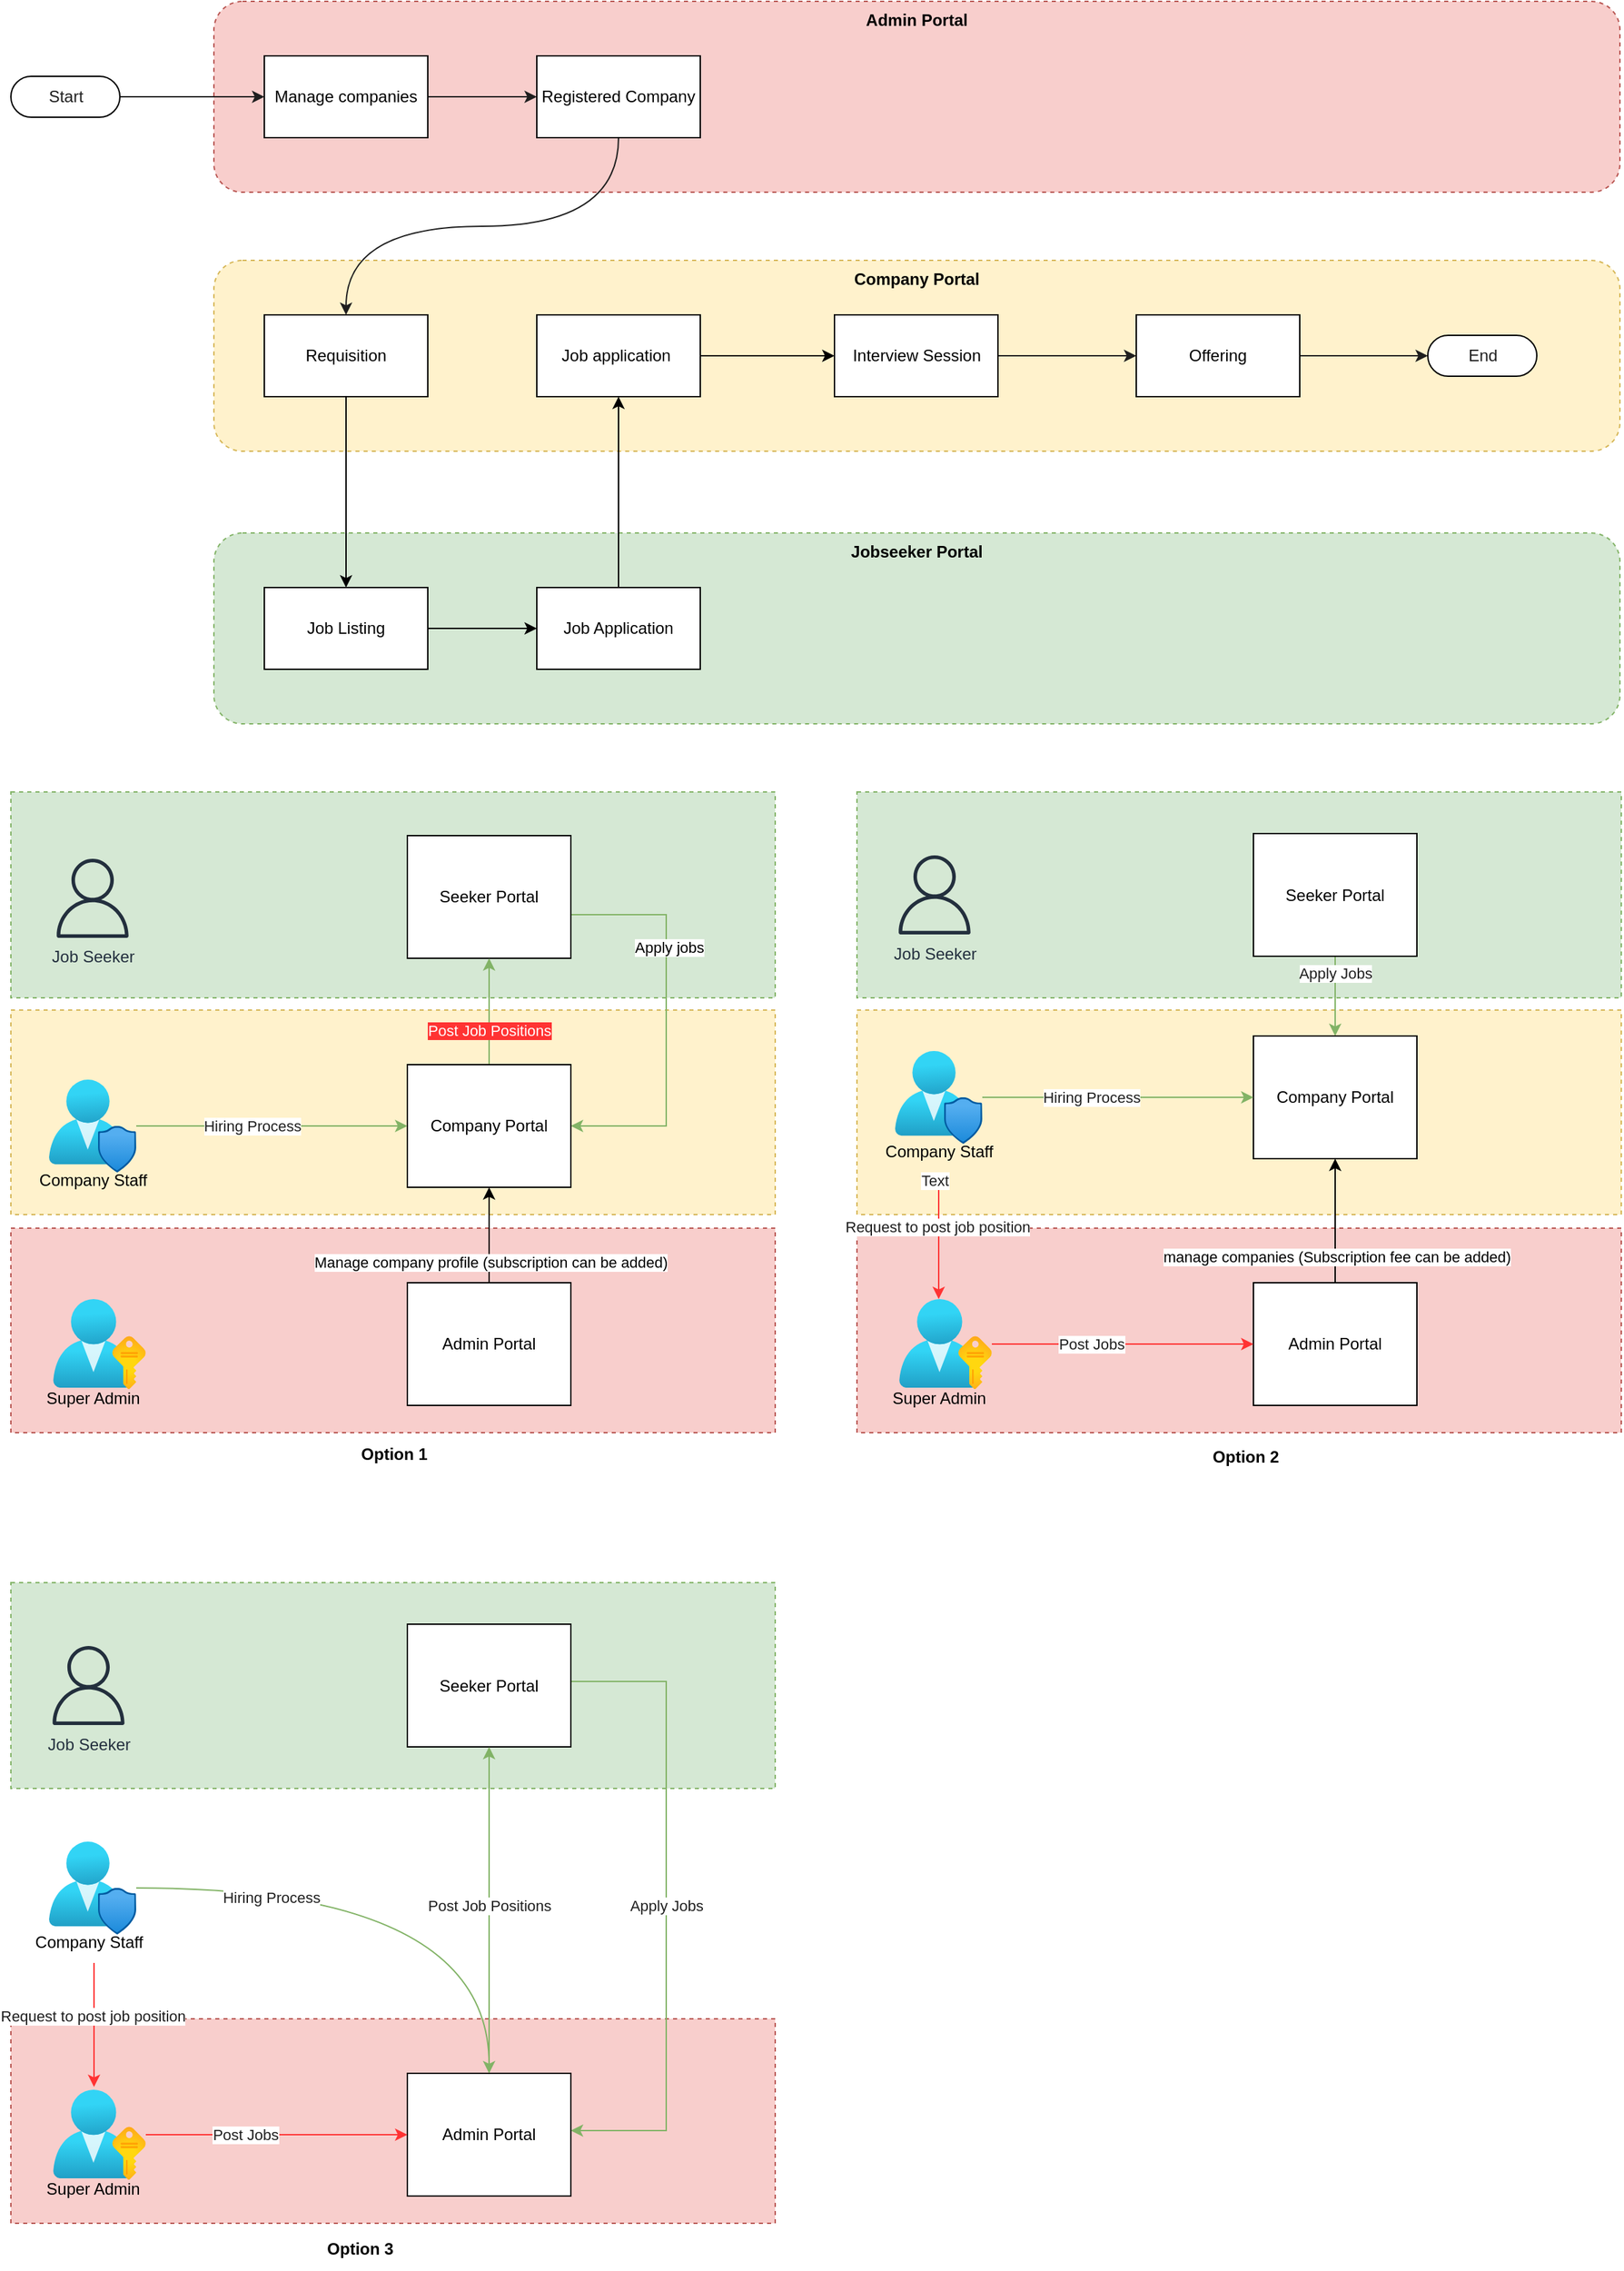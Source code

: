<mxfile version="20.6.1" type="device" pages="3"><diagram id="lP6gr-6sLA18o8LnfYd-" name="Workflow"><mxGraphModel dx="1577" dy="1968" grid="1" gridSize="10" guides="1" tooltips="1" connect="1" arrows="1" fold="1" page="0" pageScale="1" pageWidth="850" pageHeight="1100" math="0" shadow="0"><root><mxCell id="0"/><mxCell id="1" parent="0"/><mxCell id="UUYV4uFRKy1nEiMNTJcm-24" value="" style="rounded=0;whiteSpace=wrap;html=1;dashed=1;fillColor=#f8cecc;strokeColor=#b85450;" parent="1" vertex="1"><mxGeometry x="59" y="460" width="561" height="150" as="geometry"/></mxCell><mxCell id="UUYV4uFRKy1nEiMNTJcm-22" value="" style="rounded=0;whiteSpace=wrap;html=1;dashed=1;fillColor=#fff2cc;strokeColor=#d6b656;" parent="1" vertex="1"><mxGeometry x="59" y="300" width="561" height="150" as="geometry"/></mxCell><mxCell id="UUYV4uFRKy1nEiMNTJcm-21" value="" style="rounded=0;whiteSpace=wrap;html=1;dashed=1;fillColor=#d5e8d4;strokeColor=#82b366;" parent="1" vertex="1"><mxGeometry x="59" y="140" width="561" height="151" as="geometry"/></mxCell><mxCell id="UUYV4uFRKy1nEiMNTJcm-19" style="edgeStyle=orthogonalEdgeStyle;rounded=0;orthogonalLoop=1;jettySize=auto;html=1;entryX=1;entryY=0.5;entryDx=0;entryDy=0;fillColor=#d5e8d4;strokeColor=#82b366;" parent="1" source="UUYV4uFRKy1nEiMNTJcm-2" target="UUYV4uFRKy1nEiMNTJcm-7" edge="1"><mxGeometry relative="1" as="geometry"><Array as="points"><mxPoint x="540" y="230"/><mxPoint x="540" y="385"/></Array></mxGeometry></mxCell><mxCell id="UUYV4uFRKy1nEiMNTJcm-20" value="Apply jobs" style="edgeLabel;html=1;align=center;verticalAlign=middle;resizable=0;points=[];" parent="UUYV4uFRKy1nEiMNTJcm-19" vertex="1" connectable="0"><mxGeometry x="-0.017" y="2" relative="1" as="geometry"><mxPoint y="-51" as="offset"/></mxGeometry></mxCell><mxCell id="UUYV4uFRKy1nEiMNTJcm-2" value="Seeker Portal" style="rounded=0;whiteSpace=wrap;html=1;" parent="1" vertex="1"><mxGeometry x="350" y="172" width="120" height="90" as="geometry"/></mxCell><mxCell id="UUYV4uFRKy1nEiMNTJcm-5" value="Job Seeker" style="sketch=0;outlineConnect=0;fontColor=#232F3E;gradientColor=none;fillColor=#232F3D;strokeColor=none;dashed=0;verticalLabelPosition=bottom;verticalAlign=top;align=center;html=1;fontSize=12;fontStyle=0;aspect=fixed;pointerEvents=1;shape=mxgraph.aws4.user;" parent="1" vertex="1"><mxGeometry x="90" y="189" width="58" height="58" as="geometry"/></mxCell><mxCell id="UUYV4uFRKy1nEiMNTJcm-17" style="edgeStyle=orthogonalEdgeStyle;rounded=0;orthogonalLoop=1;jettySize=auto;html=1;entryX=0.5;entryY=1;entryDx=0;entryDy=0;fillColor=#d5e8d4;strokeColor=#82b366;" parent="1" source="UUYV4uFRKy1nEiMNTJcm-7" target="UUYV4uFRKy1nEiMNTJcm-2" edge="1"><mxGeometry relative="1" as="geometry"/></mxCell><mxCell id="UUYV4uFRKy1nEiMNTJcm-18" value="Post Job Positions" style="edgeLabel;html=1;align=center;verticalAlign=middle;resizable=0;points=[];fontColor=#FFFFFF;labelBackgroundColor=#FF3333;" parent="UUYV4uFRKy1nEiMNTJcm-17" vertex="1" connectable="0"><mxGeometry x="-0.143" relative="1" as="geometry"><mxPoint y="8" as="offset"/></mxGeometry></mxCell><mxCell id="UUYV4uFRKy1nEiMNTJcm-7" value="Company Portal" style="rounded=0;whiteSpace=wrap;html=1;" parent="1" vertex="1"><mxGeometry x="350" y="340" width="120" height="90" as="geometry"/></mxCell><mxCell id="UUYV4uFRKy1nEiMNTJcm-26" style="edgeStyle=orthogonalEdgeStyle;rounded=0;orthogonalLoop=1;jettySize=auto;html=1;entryX=0.5;entryY=1;entryDx=0;entryDy=0;" parent="1" source="UUYV4uFRKy1nEiMNTJcm-8" target="UUYV4uFRKy1nEiMNTJcm-7" edge="1"><mxGeometry relative="1" as="geometry"/></mxCell><mxCell id="UUYV4uFRKy1nEiMNTJcm-27" value="Manage company profile (subscription can be added)" style="edgeLabel;html=1;align=center;verticalAlign=middle;resizable=0;points=[];" parent="UUYV4uFRKy1nEiMNTJcm-26" vertex="1" connectable="0"><mxGeometry x="-0.566" y="-1" relative="1" as="geometry"><mxPoint as="offset"/></mxGeometry></mxCell><mxCell id="UUYV4uFRKy1nEiMNTJcm-8" value="Admin Portal" style="rounded=0;whiteSpace=wrap;html=1;" parent="1" vertex="1"><mxGeometry x="350" y="500" width="120" height="90" as="geometry"/></mxCell><mxCell id="UUYV4uFRKy1nEiMNTJcm-102" style="edgeStyle=orthogonalEdgeStyle;rounded=0;orthogonalLoop=1;jettySize=auto;html=1;strokeColor=#82b366;fontColor=#1F1F1F;fillColor=#d5e8d4;" parent="1" source="UUYV4uFRKy1nEiMNTJcm-10" target="UUYV4uFRKy1nEiMNTJcm-7" edge="1"><mxGeometry relative="1" as="geometry"/></mxCell><mxCell id="UUYV4uFRKy1nEiMNTJcm-103" value="Hiring Process" style="edgeLabel;html=1;align=center;verticalAlign=middle;resizable=0;points=[];fontColor=#1F1F1F;" parent="UUYV4uFRKy1nEiMNTJcm-102" vertex="1" connectable="0"><mxGeometry x="-0.149" y="2" relative="1" as="geometry"><mxPoint y="2" as="offset"/></mxGeometry></mxCell><mxCell id="UUYV4uFRKy1nEiMNTJcm-10" value="" style="aspect=fixed;html=1;points=[];align=center;image;fontSize=12;image=img/lib/azure2/management_governance/User_Privacy.svg;" parent="1" vertex="1"><mxGeometry x="87" y="351" width="64" height="68" as="geometry"/></mxCell><mxCell id="UUYV4uFRKy1nEiMNTJcm-12" value="Company Staff" style="text;html=1;align=center;verticalAlign=middle;resizable=0;points=[];autosize=1;strokeColor=none;fillColor=none;" parent="1" vertex="1"><mxGeometry x="69" y="410" width="100" height="30" as="geometry"/></mxCell><mxCell id="UUYV4uFRKy1nEiMNTJcm-13" value="" style="aspect=fixed;html=1;points=[];align=center;image;fontSize=12;image=img/lib/azure2/azure_stack/User_Subscriptions.svg;" parent="1" vertex="1"><mxGeometry x="90" y="512" width="68" height="66" as="geometry"/></mxCell><mxCell id="UUYV4uFRKy1nEiMNTJcm-14" value="Super Admin" style="text;html=1;align=center;verticalAlign=middle;resizable=0;points=[];autosize=1;strokeColor=none;fillColor=none;" parent="1" vertex="1"><mxGeometry x="74" y="570" width="90" height="30" as="geometry"/></mxCell><mxCell id="UUYV4uFRKy1nEiMNTJcm-28" value="Option 1" style="text;html=1;align=center;verticalAlign=middle;resizable=0;points=[];autosize=1;strokeColor=none;fillColor=none;fontStyle=1" parent="1" vertex="1"><mxGeometry x="304.5" y="611" width="70" height="30" as="geometry"/></mxCell><mxCell id="UUYV4uFRKy1nEiMNTJcm-29" value="" style="rounded=0;whiteSpace=wrap;html=1;dashed=1;fillColor=#f8cecc;strokeColor=#b85450;" parent="1" vertex="1"><mxGeometry x="680" y="460" width="561" height="150" as="geometry"/></mxCell><mxCell id="UUYV4uFRKy1nEiMNTJcm-30" value="" style="rounded=0;whiteSpace=wrap;html=1;dashed=1;fillColor=#fff2cc;strokeColor=#d6b656;" parent="1" vertex="1"><mxGeometry x="680" y="300" width="561" height="150" as="geometry"/></mxCell><mxCell id="UUYV4uFRKy1nEiMNTJcm-31" value="" style="rounded=0;whiteSpace=wrap;html=1;dashed=1;fillColor=#d5e8d4;strokeColor=#82b366;" parent="1" vertex="1"><mxGeometry x="680" y="140" width="561" height="151" as="geometry"/></mxCell><mxCell id="UUYV4uFRKy1nEiMNTJcm-32" style="edgeStyle=orthogonalEdgeStyle;rounded=0;orthogonalLoop=1;jettySize=auto;html=1;exitX=0.5;exitY=1;exitDx=0;exitDy=0;entryX=0.5;entryY=0;entryDx=0;entryDy=0;fillColor=#d5e8d4;strokeColor=#82b366;" parent="1" source="UUYV4uFRKy1nEiMNTJcm-34" target="UUYV4uFRKy1nEiMNTJcm-39" edge="1"><mxGeometry relative="1" as="geometry"><Array as="points"><mxPoint x="1031" y="290"/><mxPoint x="1031" y="290"/></Array></mxGeometry></mxCell><mxCell id="UUYV4uFRKy1nEiMNTJcm-33" value="Apply jobs" style="edgeLabel;html=1;align=center;verticalAlign=middle;resizable=0;points=[];" parent="UUYV4uFRKy1nEiMNTJcm-32" vertex="1" connectable="0"><mxGeometry x="-0.017" y="2" relative="1" as="geometry"><mxPoint y="-51" as="offset"/></mxGeometry></mxCell><mxCell id="UUYV4uFRKy1nEiMNTJcm-51" value="Apply Jobs" style="edgeLabel;html=1;align=center;verticalAlign=middle;resizable=0;points=[];fontColor=#1F1F1F;" parent="UUYV4uFRKy1nEiMNTJcm-32" vertex="1" connectable="0"><mxGeometry x="-0.565" relative="1" as="geometry"><mxPoint as="offset"/></mxGeometry></mxCell><mxCell id="UUYV4uFRKy1nEiMNTJcm-34" value="Seeker Portal" style="rounded=0;whiteSpace=wrap;html=1;" parent="1" vertex="1"><mxGeometry x="971" y="170.5" width="120" height="90" as="geometry"/></mxCell><mxCell id="UUYV4uFRKy1nEiMNTJcm-36" value="Job Seeker" style="sketch=0;outlineConnect=0;fontColor=#232F3E;gradientColor=none;fillColor=#232F3D;strokeColor=none;dashed=0;verticalLabelPosition=bottom;verticalAlign=top;align=center;html=1;fontSize=12;fontStyle=0;aspect=fixed;pointerEvents=1;shape=mxgraph.aws4.user;" parent="1" vertex="1"><mxGeometry x="708" y="186.5" width="58" height="58" as="geometry"/></mxCell><mxCell id="UUYV4uFRKy1nEiMNTJcm-39" value="Company Portal" style="rounded=0;whiteSpace=wrap;html=1;" parent="1" vertex="1"><mxGeometry x="971" y="319" width="120" height="90" as="geometry"/></mxCell><mxCell id="UUYV4uFRKy1nEiMNTJcm-40" style="edgeStyle=orthogonalEdgeStyle;rounded=0;orthogonalLoop=1;jettySize=auto;html=1;entryX=0.5;entryY=1;entryDx=0;entryDy=0;" parent="1" source="UUYV4uFRKy1nEiMNTJcm-42" target="UUYV4uFRKy1nEiMNTJcm-39" edge="1"><mxGeometry relative="1" as="geometry"/></mxCell><mxCell id="UUYV4uFRKy1nEiMNTJcm-41" value="manage companies (Subscription fee can be added)" style="edgeLabel;html=1;align=center;verticalAlign=middle;resizable=0;points=[];" parent="UUYV4uFRKy1nEiMNTJcm-40" vertex="1" connectable="0"><mxGeometry x="-0.566" y="-1" relative="1" as="geometry"><mxPoint as="offset"/></mxGeometry></mxCell><mxCell id="UUYV4uFRKy1nEiMNTJcm-42" value="Admin Portal" style="rounded=0;whiteSpace=wrap;html=1;" parent="1" vertex="1"><mxGeometry x="971" y="500" width="120" height="90" as="geometry"/></mxCell><mxCell id="UUYV4uFRKy1nEiMNTJcm-53" style="edgeStyle=orthogonalEdgeStyle;rounded=0;orthogonalLoop=1;jettySize=auto;html=1;entryX=0;entryY=0.5;entryDx=0;entryDy=0;fontColor=#1F1F1F;fillColor=#d5e8d4;strokeColor=#82b366;" parent="1" source="UUYV4uFRKy1nEiMNTJcm-44" target="UUYV4uFRKy1nEiMNTJcm-39" edge="1"><mxGeometry relative="1" as="geometry"/></mxCell><mxCell id="UUYV4uFRKy1nEiMNTJcm-54" value="Hiring Process" style="edgeLabel;html=1;align=center;verticalAlign=middle;resizable=0;points=[];fontColor=#1F1F1F;" parent="UUYV4uFRKy1nEiMNTJcm-53" vertex="1" connectable="0"><mxGeometry x="-0.197" relative="1" as="geometry"><mxPoint as="offset"/></mxGeometry></mxCell><mxCell id="UUYV4uFRKy1nEiMNTJcm-44" value="" style="aspect=fixed;html=1;points=[];align=center;image;fontSize=12;image=img/lib/azure2/management_governance/User_Privacy.svg;" parent="1" vertex="1"><mxGeometry x="708" y="330" width="64" height="68" as="geometry"/></mxCell><mxCell id="UUYV4uFRKy1nEiMNTJcm-52" style="edgeStyle=orthogonalEdgeStyle;rounded=0;orthogonalLoop=1;jettySize=auto;html=1;fontColor=#1F1F1F;strokeColor=#FF3333;" parent="1" source="UUYV4uFRKy1nEiMNTJcm-45" target="UUYV4uFRKy1nEiMNTJcm-47" edge="1"><mxGeometry relative="1" as="geometry"><Array as="points"><mxPoint x="740" y="450"/><mxPoint x="740" y="450"/></Array></mxGeometry></mxCell><mxCell id="UUYV4uFRKy1nEiMNTJcm-55" value="Request to post job position" style="edgeLabel;html=1;align=center;verticalAlign=middle;resizable=0;points=[];fontColor=#1F1F1F;" parent="UUYV4uFRKy1nEiMNTJcm-52" vertex="1" connectable="0"><mxGeometry x="-0.143" y="-1" relative="1" as="geometry"><mxPoint as="offset"/></mxGeometry></mxCell><mxCell id="UUYV4uFRKy1nEiMNTJcm-56" value="Text" style="edgeLabel;html=1;align=center;verticalAlign=middle;resizable=0;points=[];fontColor=#1F1F1F;" parent="UUYV4uFRKy1nEiMNTJcm-52" vertex="1" connectable="0"><mxGeometry x="-0.868" y="-3" relative="1" as="geometry"><mxPoint as="offset"/></mxGeometry></mxCell><mxCell id="UUYV4uFRKy1nEiMNTJcm-45" value="Company Staff" style="text;html=1;align=center;verticalAlign=middle;resizable=0;points=[];autosize=1;strokeColor=none;fillColor=none;" parent="1" vertex="1"><mxGeometry x="690" y="389" width="100" height="30" as="geometry"/></mxCell><mxCell id="UUYV4uFRKy1nEiMNTJcm-46" style="edgeStyle=orthogonalEdgeStyle;rounded=0;orthogonalLoop=1;jettySize=auto;html=1;strokeColor=#FF3333;" parent="1" source="UUYV4uFRKy1nEiMNTJcm-47" target="UUYV4uFRKy1nEiMNTJcm-42" edge="1"><mxGeometry relative="1" as="geometry"/></mxCell><mxCell id="UUYV4uFRKy1nEiMNTJcm-57" value="Post Jobs" style="edgeLabel;html=1;align=center;verticalAlign=middle;resizable=0;points=[];fontColor=#1F1F1F;" parent="UUYV4uFRKy1nEiMNTJcm-46" vertex="1" connectable="0"><mxGeometry x="-0.241" relative="1" as="geometry"><mxPoint as="offset"/></mxGeometry></mxCell><mxCell id="UUYV4uFRKy1nEiMNTJcm-47" value="" style="aspect=fixed;html=1;points=[];align=center;image;fontSize=12;image=img/lib/azure2/azure_stack/User_Subscriptions.svg;" parent="1" vertex="1"><mxGeometry x="711" y="512" width="68" height="66" as="geometry"/></mxCell><mxCell id="UUYV4uFRKy1nEiMNTJcm-48" value="Super Admin" style="text;html=1;align=center;verticalAlign=middle;resizable=0;points=[];autosize=1;strokeColor=none;fillColor=none;" parent="1" vertex="1"><mxGeometry x="695" y="570" width="90" height="30" as="geometry"/></mxCell><mxCell id="UUYV4uFRKy1nEiMNTJcm-58" value="Option 2" style="text;html=1;align=center;verticalAlign=middle;resizable=0;points=[];autosize=1;strokeColor=none;fillColor=none;fontStyle=1" parent="1" vertex="1"><mxGeometry x="930" y="613" width="70" height="30" as="geometry"/></mxCell><mxCell id="UUYV4uFRKy1nEiMNTJcm-76" value="Option 1" style="text;html=1;align=center;verticalAlign=middle;resizable=0;points=[];autosize=1;strokeColor=none;fillColor=none;fontStyle=1" parent="1" vertex="1"><mxGeometry x="305.5" y="1151" width="70" height="30" as="geometry"/></mxCell><mxCell id="UUYV4uFRKy1nEiMNTJcm-77" value="" style="rounded=0;whiteSpace=wrap;html=1;dashed=1;fillColor=#f8cecc;strokeColor=#b85450;" parent="1" vertex="1"><mxGeometry x="59" y="1040" width="561" height="150" as="geometry"/></mxCell><mxCell id="UUYV4uFRKy1nEiMNTJcm-79" value="" style="rounded=0;whiteSpace=wrap;html=1;dashed=1;fillColor=#d5e8d4;strokeColor=#82b366;" parent="1" vertex="1"><mxGeometry x="59" y="720" width="561" height="151" as="geometry"/></mxCell><mxCell id="UUYV4uFRKy1nEiMNTJcm-107" value="Apply Jobs" style="edgeStyle=orthogonalEdgeStyle;rounded=0;orthogonalLoop=1;jettySize=auto;html=1;entryX=1;entryY=0.5;entryDx=0;entryDy=0;strokeColor=#82b366;fontColor=#1F1F1F;fillColor=#d5e8d4;" parent="1" edge="1"><mxGeometry relative="1" as="geometry"><mxPoint x="470" y="792.508" as="sourcePoint"/><mxPoint x="470" y="1122" as="targetPoint"/><Array as="points"><mxPoint x="540" y="792.5"/><mxPoint x="540" y="1122"/></Array></mxGeometry></mxCell><mxCell id="UUYV4uFRKy1nEiMNTJcm-83" value="Seeker Portal" style="rounded=0;whiteSpace=wrap;html=1;" parent="1" vertex="1"><mxGeometry x="350" y="750.5" width="120" height="90" as="geometry"/></mxCell><mxCell id="UUYV4uFRKy1nEiMNTJcm-85" value="Job Seeker" style="sketch=0;outlineConnect=0;fontColor=#232F3E;gradientColor=none;fillColor=#232F3D;strokeColor=none;dashed=0;verticalLabelPosition=bottom;verticalAlign=top;align=center;html=1;fontSize=12;fontStyle=0;aspect=fixed;pointerEvents=1;shape=mxgraph.aws4.user;" parent="1" vertex="1"><mxGeometry x="87" y="766.5" width="58" height="58" as="geometry"/></mxCell><mxCell id="UUYV4uFRKy1nEiMNTJcm-104" style="edgeStyle=orthogonalEdgeStyle;rounded=0;orthogonalLoop=1;jettySize=auto;html=1;strokeColor=#82b366;fontColor=#1F1F1F;fillColor=#d5e8d4;" parent="1" source="UUYV4uFRKy1nEiMNTJcm-89" target="UUYV4uFRKy1nEiMNTJcm-83" edge="1"><mxGeometry relative="1" as="geometry"/></mxCell><mxCell id="UUYV4uFRKy1nEiMNTJcm-105" value="Post Job Positions" style="edgeLabel;html=1;align=center;verticalAlign=middle;resizable=0;points=[];fontColor=#1F1F1F;" parent="UUYV4uFRKy1nEiMNTJcm-104" vertex="1" connectable="0"><mxGeometry x="0.027" y="-2" relative="1" as="geometry"><mxPoint x="-2" as="offset"/></mxGeometry></mxCell><mxCell id="UUYV4uFRKy1nEiMNTJcm-89" value="Admin Portal" style="rounded=0;whiteSpace=wrap;html=1;" parent="1" vertex="1"><mxGeometry x="350" y="1080" width="120" height="90" as="geometry"/></mxCell><mxCell id="UUYV4uFRKy1nEiMNTJcm-108" style="edgeStyle=orthogonalEdgeStyle;orthogonalLoop=1;jettySize=auto;html=1;strokeColor=#82b366;fontColor=#1F1F1F;curved=1;fillColor=#d5e8d4;" parent="1" source="UUYV4uFRKy1nEiMNTJcm-92" target="UUYV4uFRKy1nEiMNTJcm-89" edge="1"><mxGeometry relative="1" as="geometry"/></mxCell><mxCell id="UUYV4uFRKy1nEiMNTJcm-109" value="Hiring Process" style="edgeLabel;html=1;align=center;verticalAlign=middle;resizable=0;points=[];fontColor=#1F1F1F;" parent="UUYV4uFRKy1nEiMNTJcm-108" vertex="1" connectable="0"><mxGeometry x="-0.501" y="-7" relative="1" as="geometry"><mxPoint as="offset"/></mxGeometry></mxCell><mxCell id="UUYV4uFRKy1nEiMNTJcm-92" value="" style="aspect=fixed;html=1;points=[];align=center;image;fontSize=12;image=img/lib/azure2/management_governance/User_Privacy.svg;" parent="1" vertex="1"><mxGeometry x="87" y="910" width="64" height="68" as="geometry"/></mxCell><mxCell id="UUYV4uFRKy1nEiMNTJcm-93" style="edgeStyle=orthogonalEdgeStyle;rounded=0;orthogonalLoop=1;jettySize=auto;html=1;fontColor=#1F1F1F;strokeColor=#FF3333;" parent="1" source="UUYV4uFRKy1nEiMNTJcm-96" edge="1"><mxGeometry relative="1" as="geometry"><Array as="points"><mxPoint x="120" y="1020"/><mxPoint x="120" y="1020"/></Array><mxPoint x="120" y="1090" as="targetPoint"/></mxGeometry></mxCell><mxCell id="UUYV4uFRKy1nEiMNTJcm-94" value="Request to post job position" style="edgeLabel;html=1;align=center;verticalAlign=middle;resizable=0;points=[];fontColor=#1F1F1F;" parent="UUYV4uFRKy1nEiMNTJcm-93" vertex="1" connectable="0"><mxGeometry x="-0.143" y="-1" relative="1" as="geometry"><mxPoint as="offset"/></mxGeometry></mxCell><mxCell id="UUYV4uFRKy1nEiMNTJcm-96" value="Company Staff" style="text;html=1;align=center;verticalAlign=middle;resizable=0;points=[];autosize=1;strokeColor=none;fillColor=none;" parent="1" vertex="1"><mxGeometry x="66" y="969" width="100" height="30" as="geometry"/></mxCell><mxCell id="UUYV4uFRKy1nEiMNTJcm-97" style="edgeStyle=orthogonalEdgeStyle;rounded=0;orthogonalLoop=1;jettySize=auto;html=1;strokeColor=#FF3333;" parent="1" source="UUYV4uFRKy1nEiMNTJcm-99" target="UUYV4uFRKy1nEiMNTJcm-89" edge="1"><mxGeometry relative="1" as="geometry"/></mxCell><mxCell id="UUYV4uFRKy1nEiMNTJcm-98" value="Post Jobs" style="edgeLabel;html=1;align=center;verticalAlign=middle;resizable=0;points=[];fontColor=#1F1F1F;" parent="UUYV4uFRKy1nEiMNTJcm-97" vertex="1" connectable="0"><mxGeometry x="-0.241" relative="1" as="geometry"><mxPoint as="offset"/></mxGeometry></mxCell><mxCell id="UUYV4uFRKy1nEiMNTJcm-99" value="" style="aspect=fixed;html=1;points=[];align=center;image;fontSize=12;image=img/lib/azure2/azure_stack/User_Subscriptions.svg;" parent="1" vertex="1"><mxGeometry x="90" y="1092" width="68" height="66" as="geometry"/></mxCell><mxCell id="UUYV4uFRKy1nEiMNTJcm-100" value="Super Admin" style="text;html=1;align=center;verticalAlign=middle;resizable=0;points=[];autosize=1;strokeColor=none;fillColor=none;" parent="1" vertex="1"><mxGeometry x="74" y="1150" width="90" height="30" as="geometry"/></mxCell><mxCell id="UUYV4uFRKy1nEiMNTJcm-101" value="Option 3" style="text;html=1;align=center;verticalAlign=middle;resizable=0;points=[];autosize=1;strokeColor=none;fillColor=none;fontStyle=1" parent="1" vertex="1"><mxGeometry x="280" y="1194" width="70" height="30" as="geometry"/></mxCell><mxCell id="ie8d3BG1U9egq06hxHKT-1" value="Company Portal" style="rounded=1;whiteSpace=wrap;html=1;verticalAlign=top;fillColor=#fff2cc;strokeColor=#d6b656;fontStyle=1;dashed=1;" vertex="1" parent="1"><mxGeometry x="208" y="-250" width="1032" height="140" as="geometry"/></mxCell><mxCell id="ie8d3BG1U9egq06hxHKT-2" value="Jobseeker Portal" style="rounded=1;whiteSpace=wrap;html=1;verticalAlign=top;fillColor=#d5e8d4;strokeColor=#82b366;fontStyle=1;dashed=1;" vertex="1" parent="1"><mxGeometry x="208" y="-50" width="1032" height="140" as="geometry"/></mxCell><mxCell id="ie8d3BG1U9egq06hxHKT-3" style="edgeStyle=orthogonalEdgeStyle;rounded=0;orthogonalLoop=1;jettySize=auto;html=1;exitX=0.5;exitY=1;exitDx=0;exitDy=0;entryX=0.5;entryY=0;entryDx=0;entryDy=0;endArrow=classic;endFill=1;" edge="1" parent="1" source="ie8d3BG1U9egq06hxHKT-4" target="ie8d3BG1U9egq06hxHKT-6"><mxGeometry relative="1" as="geometry"/></mxCell><mxCell id="ie8d3BG1U9egq06hxHKT-4" value="Requisition" style="rounded=0;whiteSpace=wrap;html=1;" vertex="1" parent="1"><mxGeometry x="245" y="-210" width="120" height="60" as="geometry"/></mxCell><mxCell id="ie8d3BG1U9egq06hxHKT-5" style="edgeStyle=orthogonalEdgeStyle;rounded=0;orthogonalLoop=1;jettySize=auto;html=1;exitX=1;exitY=0.5;exitDx=0;exitDy=0;entryX=0;entryY=0.5;entryDx=0;entryDy=0;endArrow=classic;endFill=1;" edge="1" parent="1" source="ie8d3BG1U9egq06hxHKT-6" target="ie8d3BG1U9egq06hxHKT-8"><mxGeometry relative="1" as="geometry"/></mxCell><mxCell id="ie8d3BG1U9egq06hxHKT-6" value="Job Listing" style="rounded=0;whiteSpace=wrap;html=1;" vertex="1" parent="1"><mxGeometry x="245" y="-10" width="120" height="60" as="geometry"/></mxCell><mxCell id="ie8d3BG1U9egq06hxHKT-7" style="edgeStyle=orthogonalEdgeStyle;rounded=0;orthogonalLoop=1;jettySize=auto;html=1;exitX=0.5;exitY=0;exitDx=0;exitDy=0;endArrow=classic;endFill=1;entryX=0.5;entryY=1;entryDx=0;entryDy=0;" edge="1" parent="1" source="ie8d3BG1U9egq06hxHKT-8" target="ie8d3BG1U9egq06hxHKT-14"><mxGeometry relative="1" as="geometry"><mxPoint x="648" y="-90" as="targetPoint"/></mxGeometry></mxCell><mxCell id="ie8d3BG1U9egq06hxHKT-8" value="Job Application" style="rounded=0;whiteSpace=wrap;html=1;" vertex="1" parent="1"><mxGeometry x="445" y="-10" width="120" height="60" as="geometry"/></mxCell><mxCell id="ie8d3BG1U9egq06hxHKT-9" style="edgeStyle=orthogonalEdgeStyle;curved=1;orthogonalLoop=1;jettySize=auto;html=1;strokeColor=#1F1F1F;fontColor=#1F1F1F;" edge="1" parent="1" source="ie8d3BG1U9egq06hxHKT-10" target="ie8d3BG1U9egq06hxHKT-12"><mxGeometry relative="1" as="geometry"/></mxCell><mxCell id="ie8d3BG1U9egq06hxHKT-10" value="Interview Session" style="rounded=0;whiteSpace=wrap;html=1;" vertex="1" parent="1"><mxGeometry x="663.5" y="-210" width="120" height="60" as="geometry"/></mxCell><mxCell id="ie8d3BG1U9egq06hxHKT-11" style="edgeStyle=orthogonalEdgeStyle;curved=1;orthogonalLoop=1;jettySize=auto;html=1;entryX=0;entryY=0.5;entryDx=0;entryDy=0;entryPerimeter=0;strokeColor=#1F1F1F;fontColor=#1F1F1F;" edge="1" parent="1" source="ie8d3BG1U9egq06hxHKT-12" target="ie8d3BG1U9egq06hxHKT-20"><mxGeometry relative="1" as="geometry"/></mxCell><mxCell id="ie8d3BG1U9egq06hxHKT-12" value="Offering" style="rounded=0;whiteSpace=wrap;html=1;" vertex="1" parent="1"><mxGeometry x="885" y="-210" width="120" height="60" as="geometry"/></mxCell><mxCell id="ie8d3BG1U9egq06hxHKT-13" style="edgeStyle=orthogonalEdgeStyle;rounded=0;orthogonalLoop=1;jettySize=auto;html=1;entryX=0;entryY=0.5;entryDx=0;entryDy=0;" edge="1" parent="1" source="ie8d3BG1U9egq06hxHKT-14" target="ie8d3BG1U9egq06hxHKT-10"><mxGeometry relative="1" as="geometry"/></mxCell><mxCell id="ie8d3BG1U9egq06hxHKT-14" value="Job application&amp;nbsp;" style="rounded=0;whiteSpace=wrap;html=1;" vertex="1" parent="1"><mxGeometry x="445" y="-210" width="120" height="60" as="geometry"/></mxCell><mxCell id="ie8d3BG1U9egq06hxHKT-15" value="Admin Portal" style="rounded=1;whiteSpace=wrap;html=1;verticalAlign=top;fillColor=#f8cecc;strokeColor=#b85450;fontStyle=1;dashed=1;" vertex="1" parent="1"><mxGeometry x="208" y="-440" width="1032" height="140" as="geometry"/></mxCell><mxCell id="ie8d3BG1U9egq06hxHKT-16" style="edgeStyle=orthogonalEdgeStyle;curved=1;orthogonalLoop=1;jettySize=auto;html=1;entryX=0;entryY=0.5;entryDx=0;entryDy=0;strokeColor=#1F1F1F;fontColor=#1F1F1F;" edge="1" parent="1" source="ie8d3BG1U9egq06hxHKT-17" target="ie8d3BG1U9egq06hxHKT-19"><mxGeometry relative="1" as="geometry"/></mxCell><mxCell id="ie8d3BG1U9egq06hxHKT-17" value="Manage companies" style="rounded=0;whiteSpace=wrap;html=1;" vertex="1" parent="1"><mxGeometry x="245" y="-400" width="120" height="60" as="geometry"/></mxCell><mxCell id="ie8d3BG1U9egq06hxHKT-18" style="edgeStyle=orthogonalEdgeStyle;curved=1;orthogonalLoop=1;jettySize=auto;html=1;strokeColor=#1F1F1F;fontColor=#1F1F1F;exitX=0.5;exitY=1;exitDx=0;exitDy=0;" edge="1" parent="1" source="ie8d3BG1U9egq06hxHKT-19" target="ie8d3BG1U9egq06hxHKT-4"><mxGeometry relative="1" as="geometry"/></mxCell><mxCell id="ie8d3BG1U9egq06hxHKT-19" value="Registered Company" style="rounded=0;whiteSpace=wrap;html=1;" vertex="1" parent="1"><mxGeometry x="445" y="-400" width="120" height="60" as="geometry"/></mxCell><mxCell id="ie8d3BG1U9egq06hxHKT-20" value="End" style="html=1;dashed=0;whitespace=wrap;shape=mxgraph.dfd.start;labelBackgroundColor=#FFFFFF;fontColor=#1F1F1F;" vertex="1" parent="1"><mxGeometry x="1099" y="-195" width="80" height="30" as="geometry"/></mxCell><mxCell id="ie8d3BG1U9egq06hxHKT-21" style="edgeStyle=orthogonalEdgeStyle;curved=1;orthogonalLoop=1;jettySize=auto;html=1;entryX=0;entryY=0.5;entryDx=0;entryDy=0;strokeColor=#1F1F1F;fontColor=#1F1F1F;" edge="1" parent="1" source="ie8d3BG1U9egq06hxHKT-22" target="ie8d3BG1U9egq06hxHKT-17"><mxGeometry relative="1" as="geometry"/></mxCell><mxCell id="ie8d3BG1U9egq06hxHKT-22" value="Start" style="html=1;dashed=0;whitespace=wrap;shape=mxgraph.dfd.start;labelBackgroundColor=#FFFFFF;fontColor=#1F1F1F;" vertex="1" parent="1"><mxGeometry x="59" y="-385" width="80" height="30" as="geometry"/></mxCell></root></mxGraphModel></diagram><diagram id="7GtKQt2nMJIVQrGqWJh4" name="Responsibilities"><mxGraphModel dx="1101" dy="519" grid="1" gridSize="10" guides="1" tooltips="1" connect="1" arrows="1" fold="1" page="0" pageScale="1" pageWidth="850" pageHeight="1100" math="0" shadow="0"><root><mxCell id="0"/><mxCell id="1" parent="0"/><mxCell id="fxI8fBwzEIdxu07wY19R-1" value="&lt;h1&gt;Development Team&lt;/h1&gt;&lt;div&gt;- Finding &amp;amp; Providing use cases&lt;/div&gt;&lt;div&gt;- Development&lt;/div&gt;&lt;div&gt;- Server&lt;/div&gt;&lt;div&gt;- Maintenance (Bug fix period)&lt;/div&gt;&lt;div&gt;- Monitoring the system &amp;amp; infrastructure (+ additional charges)&lt;/div&gt;" style="text;html=1;strokeColor=none;fillColor=none;spacing=5;spacingTop=-20;whiteSpace=wrap;overflow=hidden;rounded=0;dashed=1;labelBackgroundColor=#FFFFFF;fontColor=#1F1F1F;" vertex="1" parent="1"><mxGeometry x="-170" y="30" width="450" height="130" as="geometry"/></mxCell><mxCell id="fxI8fBwzEIdxu07wY19R-2" value="&lt;h1&gt;Client&lt;/h1&gt;&lt;div&gt;- Requirement&lt;/div&gt;&lt;div&gt;- Fee (including servers, development &amp;amp; third party integrations)&lt;/div&gt;&lt;div&gt;- UI (If the client can't provide this, we will try to find the best UI for the system)&lt;/div&gt;" style="text;html=1;strokeColor=none;fillColor=none;spacing=5;spacingTop=-20;whiteSpace=wrap;overflow=hidden;rounded=0;dashed=1;labelBackgroundColor=#FFFFFF;fontColor=#1F1F1F;" vertex="1" parent="1"><mxGeometry x="-170" y="180" width="450" height="120" as="geometry"/></mxCell></root></mxGraphModel></diagram><diagram id="o55tloHuXnfaardLSN--" name="Features"><mxGraphModel dx="946" dy="701" grid="1" gridSize="10" guides="1" tooltips="1" connect="1" arrows="1" fold="1" page="0" pageScale="1" pageWidth="850" pageHeight="1100" math="0" shadow="0"><root><mxCell id="0"/><mxCell id="1" parent="0"/></root></mxGraphModel></diagram></mxfile>